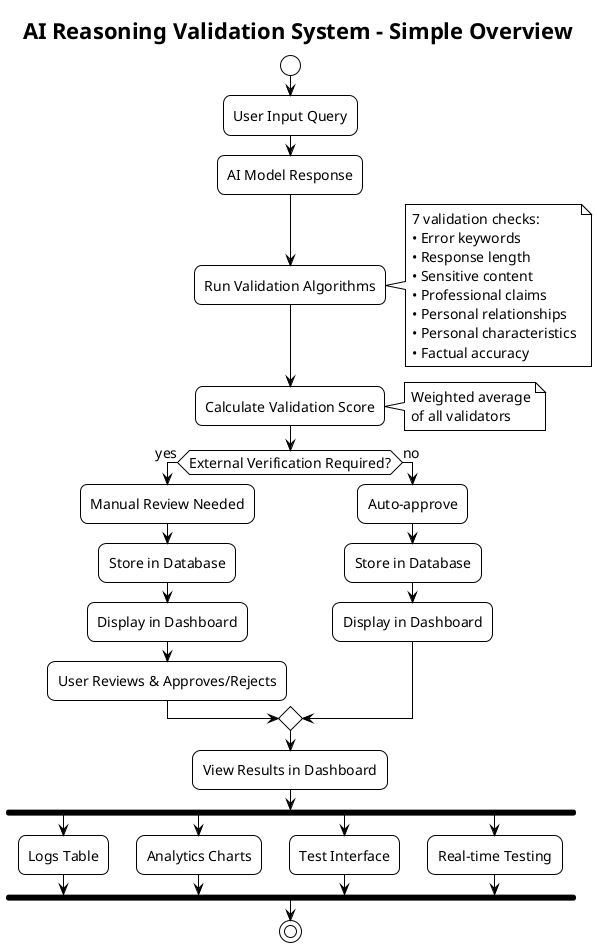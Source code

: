 @startuml AI Reasoning Validation System - Simple Flowchart

!theme plain
skinparam backgroundColor #FFFFFF
skinparam defaultFontName Arial
skinparam defaultFontSize 14
skinparam roundcorner 15

title AI Reasoning Validation System - Simple Overview

' Start
start
:User Input Query;
:AI Model Response;

' Main Validation Process
:Run Validation Algorithms;
note right: 7 validation checks:\n• Error keywords\n• Response length\n• Sensitive content\n• Professional claims\n• Personal relationships\n• Personal characteristics\n• Factual accuracy

' Score Calculation
:Calculate Validation Score;
note right: Weighted average\nof all validators

' Decision Point
if (External Verification Required?) then (yes)
  :Manual Review Needed;
  :Store in Database;
  :Display in Dashboard;
  :User Reviews & Approves/Rejects;
else (no)
  :Auto-approve;
  :Store in Database;
  :Display in Dashboard;
endif

' Dashboard Features
:View Results in Dashboard;
fork
  :Logs Table;
fork again
  :Analytics Charts;
fork again
  :Test Interface;
fork again
  :Real-time Testing;
end fork

stop

@enduml
